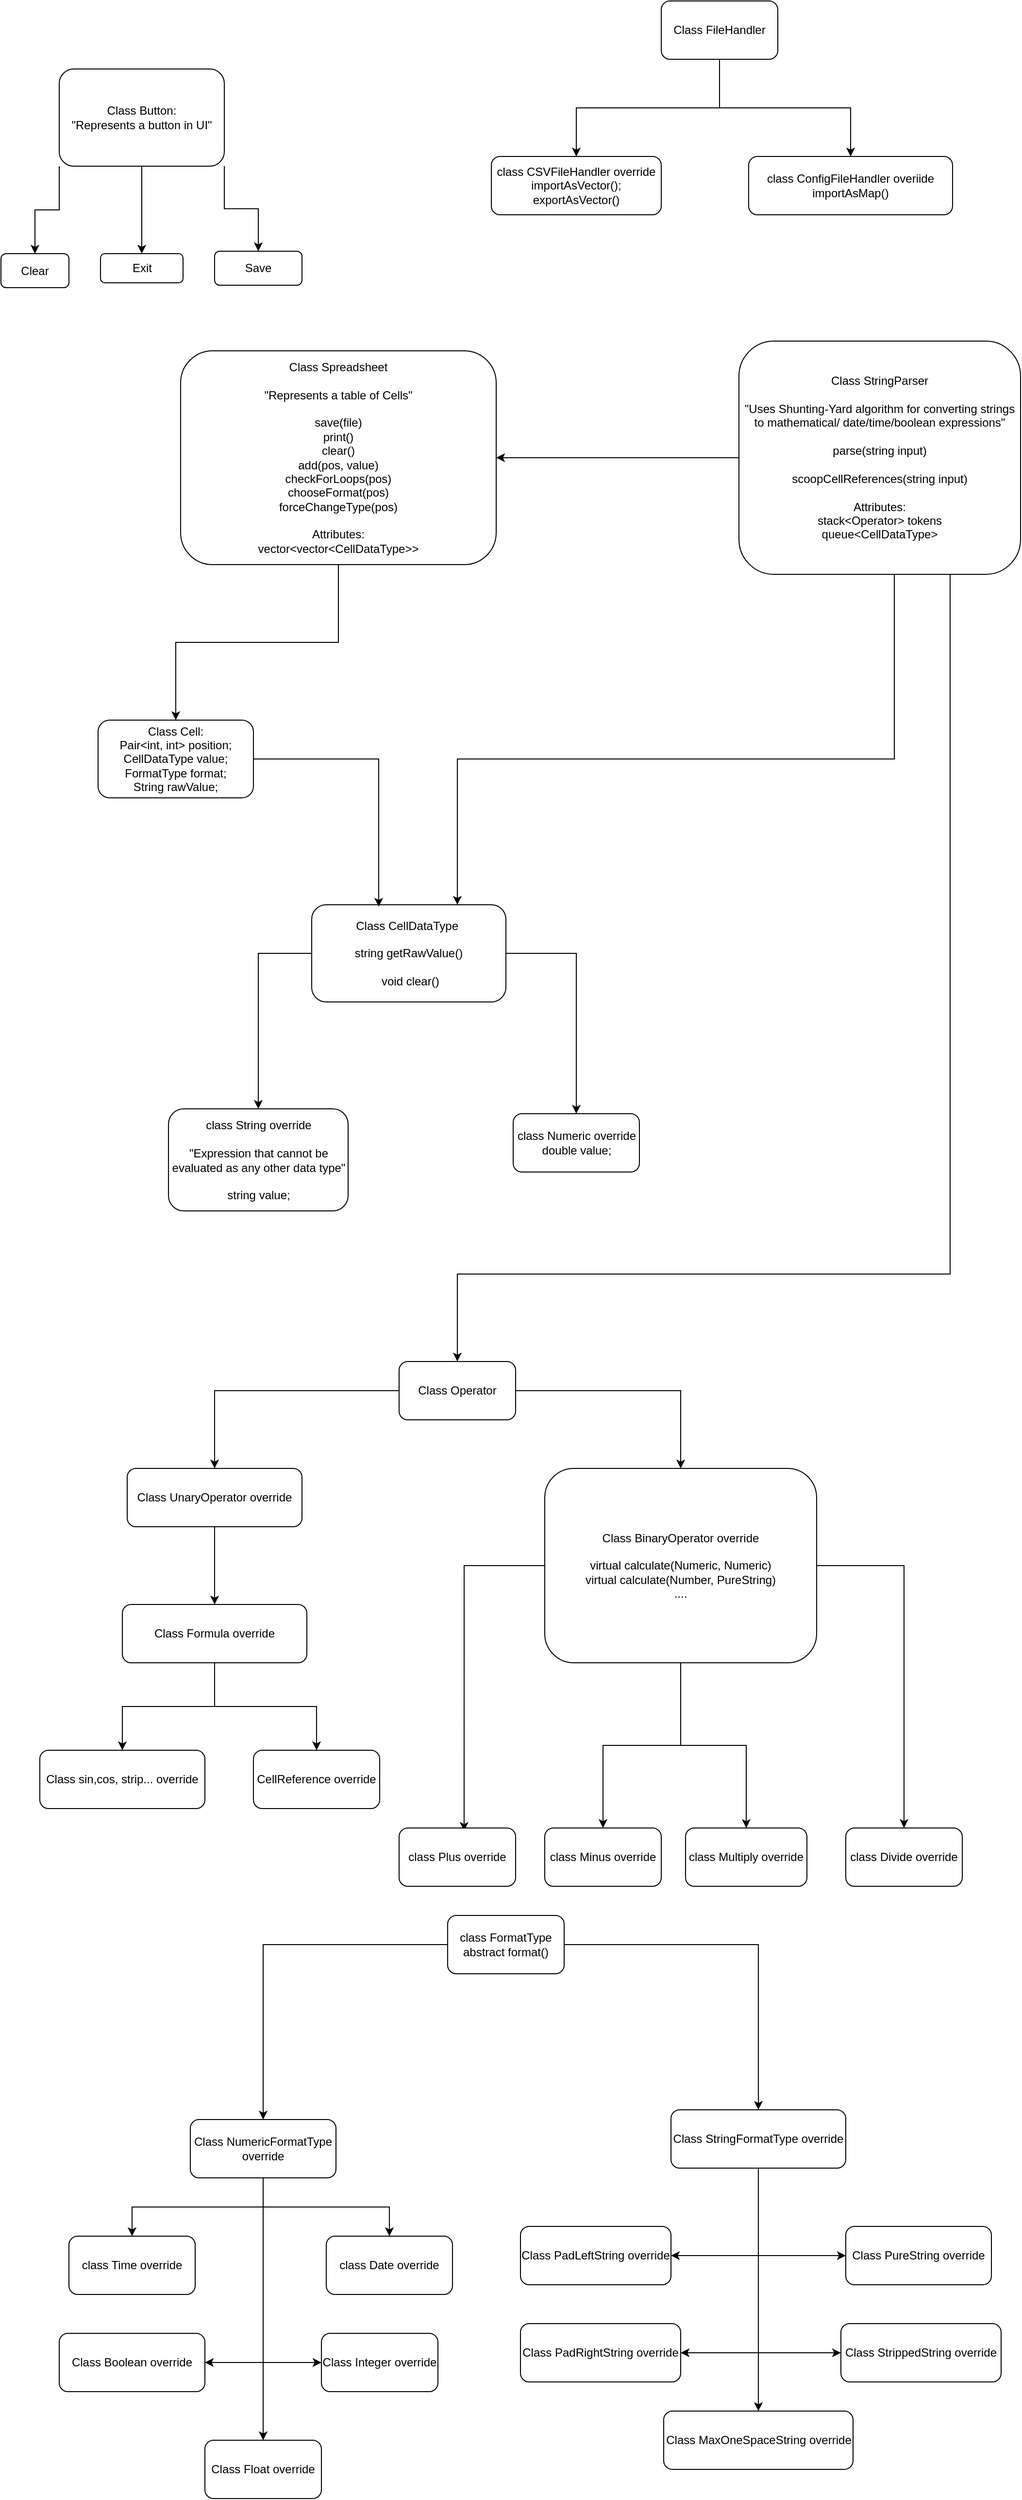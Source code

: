 <mxfile version="21.3.0" type="device" pages="2">
  <diagram id="R2lEEEUBdFMjLlhIrx00" name="Page-1">
    <mxGraphModel dx="1320" dy="779" grid="1" gridSize="10" guides="1" tooltips="1" connect="1" arrows="1" fold="1" page="1" pageScale="1" pageWidth="1100" pageHeight="850" math="0" shadow="0" extFonts="Permanent Marker^https://fonts.googleapis.com/css?family=Permanent+Marker">
      <root>
        <mxCell id="0" />
        <mxCell id="1" parent="0" />
        <mxCell id="J_76UupeG6wCFxkrGrsA-9" style="edgeStyle=orthogonalEdgeStyle;rounded=0;orthogonalLoop=1;jettySize=auto;html=1;" parent="1" source="WEN4GhjOL043aAa4Vbo3-2" target="WEN4GhjOL043aAa4Vbo3-5" edge="1">
          <mxGeometry relative="1" as="geometry">
            <Array as="points">
              <mxPoint x="940" y="800" />
              <mxPoint x="490" y="800" />
            </Array>
          </mxGeometry>
        </mxCell>
        <mxCell id="2pHAMFMVJt9wwg3rpD-7-31" style="edgeStyle=orthogonalEdgeStyle;rounded=0;orthogonalLoop=1;jettySize=auto;html=1;entryX=1;entryY=0.5;entryDx=0;entryDy=0;" parent="1" source="WEN4GhjOL043aAa4Vbo3-2" target="I5R2w2ZqIjQvtkFh19IB-11" edge="1">
          <mxGeometry relative="1" as="geometry" />
        </mxCell>
        <mxCell id="2pHAMFMVJt9wwg3rpD-7-35" style="edgeStyle=orthogonalEdgeStyle;rounded=0;orthogonalLoop=1;jettySize=auto;html=1;exitX=0.75;exitY=1;exitDx=0;exitDy=0;" parent="1" source="WEN4GhjOL043aAa4Vbo3-2" target="2pHAMFMVJt9wwg3rpD-7-24" edge="1">
          <mxGeometry relative="1" as="geometry">
            <mxPoint x="1010" y="1090" as="targetPoint" />
            <Array as="points">
              <mxPoint x="998" y="1330" />
            </Array>
          </mxGeometry>
        </mxCell>
        <mxCell id="WEN4GhjOL043aAa4Vbo3-2" value="Class StringParser&lt;br&gt;&lt;br&gt;&quot;Uses&amp;nbsp;Shunting-Yard algorithm for converting strings to mathematical/ date/time/boolean expressions&quot;&lt;br&gt;&lt;br&gt;parse(string input)&lt;br&gt;&lt;br&gt;scoopCellReferences(string input)&lt;br&gt;&lt;br&gt;Attributes:&lt;br&gt;stack&amp;lt;Operator&amp;gt; tokens&lt;br&gt;queue&amp;lt;CellDataType&amp;gt;&lt;br&gt;" style="rounded=1;whiteSpace=wrap;html=1;" parent="1" vertex="1">
          <mxGeometry x="780" y="370" width="290" height="240" as="geometry" />
        </mxCell>
        <mxCell id="I5R2w2ZqIjQvtkFh19IB-2" style="edgeStyle=orthogonalEdgeStyle;rounded=0;orthogonalLoop=1;jettySize=auto;html=1;entryX=0.5;entryY=0;entryDx=0;entryDy=0;" parent="1" source="WEN4GhjOL043aAa4Vbo3-5" target="WEN4GhjOL043aAa4Vbo3-6" edge="1">
          <mxGeometry relative="1" as="geometry">
            <Array as="points">
              <mxPoint x="285" y="1000" />
            </Array>
          </mxGeometry>
        </mxCell>
        <mxCell id="2pHAMFMVJt9wwg3rpD-7-30" style="edgeStyle=orthogonalEdgeStyle;rounded=0;orthogonalLoop=1;jettySize=auto;html=1;entryX=0.5;entryY=0;entryDx=0;entryDy=0;" parent="1" source="WEN4GhjOL043aAa4Vbo3-5" target="WEN4GhjOL043aAa4Vbo3-8" edge="1">
          <mxGeometry relative="1" as="geometry" />
        </mxCell>
        <mxCell id="WEN4GhjOL043aAa4Vbo3-5" value="Class CellDataType&amp;nbsp;&lt;br&gt;&lt;br&gt;string getRawValue()&lt;br&gt;&lt;br&gt;&lt;span style=&quot;white-space: pre;&quot;&gt; &lt;/span&gt;void clear()" style="rounded=1;whiteSpace=wrap;html=1;" parent="1" vertex="1">
          <mxGeometry x="340" y="950" width="200" height="100" as="geometry" />
        </mxCell>
        <mxCell id="WEN4GhjOL043aAa4Vbo3-6" value="class String override&lt;br&gt;&lt;br&gt;&quot;Expression that cannot be evaluated as any other data type&quot;&lt;br&gt;&lt;br&gt;string value;" style="rounded=1;whiteSpace=wrap;html=1;" parent="1" vertex="1">
          <mxGeometry x="192.5" y="1160" width="185" height="105" as="geometry" />
        </mxCell>
        <mxCell id="WEN4GhjOL043aAa4Vbo3-8" value="class Numeric override&lt;br&gt;double value;" style="rounded=1;whiteSpace=wrap;html=1;" parent="1" vertex="1">
          <mxGeometry x="547.5" y="1165" width="130" height="60" as="geometry" />
        </mxCell>
        <mxCell id="WEN4GhjOL043aAa4Vbo3-10" value="class Date override" style="rounded=1;whiteSpace=wrap;html=1;" parent="1" vertex="1">
          <mxGeometry x="355" y="2320" width="130" height="60" as="geometry" />
        </mxCell>
        <mxCell id="WEN4GhjOL043aAa4Vbo3-12" value="class Time override" style="rounded=1;whiteSpace=wrap;html=1;" parent="1" vertex="1">
          <mxGeometry x="90" y="2320" width="130" height="60" as="geometry" />
        </mxCell>
        <mxCell id="WEN4GhjOL043aAa4Vbo3-15" value="Class Boolean override" style="rounded=1;whiteSpace=wrap;html=1;" parent="1" vertex="1">
          <mxGeometry x="80" y="2420" width="150" height="60" as="geometry" />
        </mxCell>
        <mxCell id="I5R2w2ZqIjQvtkFh19IB-9" style="edgeStyle=orthogonalEdgeStyle;rounded=0;orthogonalLoop=1;jettySize=auto;html=1;" parent="1" source="I5R2w2ZqIjQvtkFh19IB-7" target="I5R2w2ZqIjQvtkFh19IB-10" edge="1">
          <mxGeometry relative="1" as="geometry">
            <mxPoint x="195" y="1810" as="targetPoint" />
          </mxGeometry>
        </mxCell>
        <mxCell id="2pHAMFMVJt9wwg3rpD-7-29" style="edgeStyle=orthogonalEdgeStyle;rounded=0;orthogonalLoop=1;jettySize=auto;html=1;entryX=0.5;entryY=0;entryDx=0;entryDy=0;" parent="1" source="I5R2w2ZqIjQvtkFh19IB-7" target="J_76UupeG6wCFxkrGrsA-2" edge="1">
          <mxGeometry relative="1" as="geometry" />
        </mxCell>
        <mxCell id="I5R2w2ZqIjQvtkFh19IB-7" value="Class Formula override" style="rounded=1;whiteSpace=wrap;html=1;" parent="1" vertex="1">
          <mxGeometry x="145" y="1670" width="190" height="60" as="geometry" />
        </mxCell>
        <mxCell id="I5R2w2ZqIjQvtkFh19IB-10" value="Class sin,cos, strip... override" style="rounded=1;whiteSpace=wrap;html=1;" parent="1" vertex="1">
          <mxGeometry x="60" y="1820" width="170" height="60" as="geometry" />
        </mxCell>
        <mxCell id="J_76UupeG6wCFxkrGrsA-6" style="edgeStyle=orthogonalEdgeStyle;rounded=0;orthogonalLoop=1;jettySize=auto;html=1;entryX=0.5;entryY=0;entryDx=0;entryDy=0;" parent="1" source="I5R2w2ZqIjQvtkFh19IB-11" target="sn9tBogoGAwXLFoN6Kv8-8" edge="1">
          <mxGeometry relative="1" as="geometry" />
        </mxCell>
        <mxCell id="I5R2w2ZqIjQvtkFh19IB-11" value="Class Spreadsheet&lt;br&gt;&lt;br&gt;&quot;Represents a table of Cells&quot;&lt;br&gt;&lt;br&gt;save(file)&lt;br&gt;print()&lt;br&gt;clear()&lt;br&gt;add(pos, value)&lt;br&gt;checkForLoops(pos)&lt;br&gt;chooseFormat(pos)&lt;br&gt;forceChangeType(pos)&lt;br&gt;&lt;br&gt;Attributes:&lt;br&gt;vector&amp;lt;vector&amp;lt;CellDataType&amp;gt;&amp;gt;" style="rounded=1;whiteSpace=wrap;html=1;" parent="1" vertex="1">
          <mxGeometry x="205" y="380" width="325" height="220" as="geometry" />
        </mxCell>
        <mxCell id="sn9tBogoGAwXLFoN6Kv8-2" style="edgeStyle=orthogonalEdgeStyle;rounded=0;orthogonalLoop=1;jettySize=auto;html=1;" parent="1" source="sn9tBogoGAwXLFoN6Kv8-1" target="sn9tBogoGAwXLFoN6Kv8-3" edge="1">
          <mxGeometry relative="1" as="geometry">
            <mxPoint x="165" y="280" as="targetPoint" />
          </mxGeometry>
        </mxCell>
        <mxCell id="sn9tBogoGAwXLFoN6Kv8-5" style="edgeStyle=orthogonalEdgeStyle;rounded=0;orthogonalLoop=1;jettySize=auto;html=1;exitX=1;exitY=1;exitDx=0;exitDy=0;" parent="1" source="sn9tBogoGAwXLFoN6Kv8-1" target="sn9tBogoGAwXLFoN6Kv8-4" edge="1">
          <mxGeometry relative="1" as="geometry" />
        </mxCell>
        <mxCell id="sn9tBogoGAwXLFoN6Kv8-7" style="edgeStyle=orthogonalEdgeStyle;rounded=0;orthogonalLoop=1;jettySize=auto;html=1;exitX=0;exitY=1;exitDx=0;exitDy=0;entryX=0.5;entryY=0;entryDx=0;entryDy=0;" parent="1" source="sn9tBogoGAwXLFoN6Kv8-1" target="sn9tBogoGAwXLFoN6Kv8-6" edge="1">
          <mxGeometry relative="1" as="geometry" />
        </mxCell>
        <mxCell id="sn9tBogoGAwXLFoN6Kv8-1" value="Class Button:&lt;br&gt;&quot;Represents a button in UI&quot;" style="rounded=1;whiteSpace=wrap;html=1;" parent="1" vertex="1">
          <mxGeometry x="80" y="90" width="170" height="100" as="geometry" />
        </mxCell>
        <mxCell id="sn9tBogoGAwXLFoN6Kv8-3" value="Exit" style="rounded=1;whiteSpace=wrap;html=1;" parent="1" vertex="1">
          <mxGeometry x="122.5" y="280" width="85" height="30" as="geometry" />
        </mxCell>
        <mxCell id="sn9tBogoGAwXLFoN6Kv8-4" value="Save" style="rounded=1;whiteSpace=wrap;html=1;" parent="1" vertex="1">
          <mxGeometry x="240" y="277.5" width="90" height="35" as="geometry" />
        </mxCell>
        <mxCell id="sn9tBogoGAwXLFoN6Kv8-6" value="Clear" style="rounded=1;whiteSpace=wrap;html=1;" parent="1" vertex="1">
          <mxGeometry x="20" y="280" width="70" height="35" as="geometry" />
        </mxCell>
        <mxCell id="2pHAMFMVJt9wwg3rpD-7-33" style="edgeStyle=orthogonalEdgeStyle;rounded=0;orthogonalLoop=1;jettySize=auto;html=1;entryX=0.345;entryY=0.02;entryDx=0;entryDy=0;entryPerimeter=0;" parent="1" source="sn9tBogoGAwXLFoN6Kv8-8" target="WEN4GhjOL043aAa4Vbo3-5" edge="1">
          <mxGeometry relative="1" as="geometry" />
        </mxCell>
        <mxCell id="sn9tBogoGAwXLFoN6Kv8-8" value="Class Cell:&lt;br&gt;Pair&amp;lt;int, int&amp;gt; position;&lt;br&gt;CellDataType value;&lt;br&gt;FormatType format;&lt;br&gt;String rawValue;" style="rounded=1;whiteSpace=wrap;html=1;" parent="1" vertex="1">
          <mxGeometry x="120" y="760" width="160" height="80" as="geometry" />
        </mxCell>
        <mxCell id="J_76UupeG6wCFxkrGrsA-2" value="CellReference override" style="rounded=1;whiteSpace=wrap;html=1;" parent="1" vertex="1">
          <mxGeometry x="280" y="1820" width="130" height="60" as="geometry" />
        </mxCell>
        <mxCell id="J_76UupeG6wCFxkrGrsA-15" style="edgeStyle=orthogonalEdgeStyle;rounded=0;orthogonalLoop=1;jettySize=auto;html=1;entryX=0.558;entryY=0.05;entryDx=0;entryDy=0;entryPerimeter=0;" parent="1" source="J_76UupeG6wCFxkrGrsA-10" target="J_76UupeG6wCFxkrGrsA-11" edge="1">
          <mxGeometry relative="1" as="geometry" />
        </mxCell>
        <mxCell id="J_76UupeG6wCFxkrGrsA-16" style="edgeStyle=orthogonalEdgeStyle;rounded=0;orthogonalLoop=1;jettySize=auto;html=1;entryX=0.5;entryY=0;entryDx=0;entryDy=0;" parent="1" source="J_76UupeG6wCFxkrGrsA-10" target="J_76UupeG6wCFxkrGrsA-12" edge="1">
          <mxGeometry relative="1" as="geometry" />
        </mxCell>
        <mxCell id="J_76UupeG6wCFxkrGrsA-17" style="edgeStyle=orthogonalEdgeStyle;rounded=0;orthogonalLoop=1;jettySize=auto;html=1;entryX=0.5;entryY=0;entryDx=0;entryDy=0;" parent="1" source="J_76UupeG6wCFxkrGrsA-10" target="J_76UupeG6wCFxkrGrsA-13" edge="1">
          <mxGeometry relative="1" as="geometry" />
        </mxCell>
        <mxCell id="J_76UupeG6wCFxkrGrsA-18" style="edgeStyle=orthogonalEdgeStyle;rounded=0;orthogonalLoop=1;jettySize=auto;html=1;entryX=0.5;entryY=0;entryDx=0;entryDy=0;" parent="1" source="J_76UupeG6wCFxkrGrsA-10" target="J_76UupeG6wCFxkrGrsA-14" edge="1">
          <mxGeometry relative="1" as="geometry" />
        </mxCell>
        <mxCell id="J_76UupeG6wCFxkrGrsA-10" value="Class BinaryOperator override&lt;br&gt;&lt;br&gt;virtual calculate(Numeric, Numeric)&lt;br&gt;virtual calculate(Number, PureString)&lt;br&gt;...." style="rounded=1;whiteSpace=wrap;html=1;" parent="1" vertex="1">
          <mxGeometry x="580" y="1530" width="280" height="200" as="geometry" />
        </mxCell>
        <mxCell id="J_76UupeG6wCFxkrGrsA-11" value="class Plus override" style="rounded=1;whiteSpace=wrap;html=1;" parent="1" vertex="1">
          <mxGeometry x="430" y="1900" width="120" height="60" as="geometry" />
        </mxCell>
        <mxCell id="J_76UupeG6wCFxkrGrsA-12" value="class Minus override" style="rounded=1;whiteSpace=wrap;html=1;" parent="1" vertex="1">
          <mxGeometry x="580" y="1900" width="120" height="60" as="geometry" />
        </mxCell>
        <mxCell id="J_76UupeG6wCFxkrGrsA-13" value="class Multiply override" style="rounded=1;whiteSpace=wrap;html=1;" parent="1" vertex="1">
          <mxGeometry x="725" y="1900" width="125" height="60" as="geometry" />
        </mxCell>
        <mxCell id="J_76UupeG6wCFxkrGrsA-14" value="class Divide override" style="rounded=1;whiteSpace=wrap;html=1;" parent="1" vertex="1">
          <mxGeometry x="890" y="1900" width="120" height="60" as="geometry" />
        </mxCell>
        <mxCell id="J_76UupeG6wCFxkrGrsA-23" style="edgeStyle=orthogonalEdgeStyle;rounded=0;orthogonalLoop=1;jettySize=auto;html=1;" parent="1" source="J_76UupeG6wCFxkrGrsA-20" target="J_76UupeG6wCFxkrGrsA-21" edge="1">
          <mxGeometry relative="1" as="geometry" />
        </mxCell>
        <mxCell id="J_76UupeG6wCFxkrGrsA-24" style="edgeStyle=orthogonalEdgeStyle;rounded=0;orthogonalLoop=1;jettySize=auto;html=1;entryX=0.5;entryY=0;entryDx=0;entryDy=0;" parent="1" source="J_76UupeG6wCFxkrGrsA-20" target="J_76UupeG6wCFxkrGrsA-22" edge="1">
          <mxGeometry relative="1" as="geometry" />
        </mxCell>
        <mxCell id="J_76UupeG6wCFxkrGrsA-20" value="Class FileHandler" style="rounded=1;whiteSpace=wrap;html=1;" parent="1" vertex="1">
          <mxGeometry x="700" y="20" width="120" height="60" as="geometry" />
        </mxCell>
        <mxCell id="J_76UupeG6wCFxkrGrsA-21" value="class CSVFileHandler override&lt;br&gt;importAsVector();&lt;br&gt;exportAsVector()" style="rounded=1;whiteSpace=wrap;html=1;" parent="1" vertex="1">
          <mxGeometry x="525" y="180" width="175" height="60" as="geometry" />
        </mxCell>
        <mxCell id="J_76UupeG6wCFxkrGrsA-22" value="class ConfigFileHandler overiide&lt;br&gt;importAsMap()" style="rounded=1;whiteSpace=wrap;html=1;" parent="1" vertex="1">
          <mxGeometry x="790" y="180" width="210" height="60" as="geometry" />
        </mxCell>
        <mxCell id="2pHAMFMVJt9wwg3rpD-7-4" style="edgeStyle=orthogonalEdgeStyle;rounded=0;orthogonalLoop=1;jettySize=auto;html=1;entryX=0.5;entryY=0;entryDx=0;entryDy=0;" parent="1" source="2pHAMFMVJt9wwg3rpD-7-1" target="WEN4GhjOL043aAa4Vbo3-12" edge="1">
          <mxGeometry relative="1" as="geometry" />
        </mxCell>
        <mxCell id="2pHAMFMVJt9wwg3rpD-7-5" style="edgeStyle=orthogonalEdgeStyle;rounded=0;orthogonalLoop=1;jettySize=auto;html=1;entryX=0.5;entryY=0;entryDx=0;entryDy=0;" parent="1" source="2pHAMFMVJt9wwg3rpD-7-1" target="WEN4GhjOL043aAa4Vbo3-10" edge="1">
          <mxGeometry relative="1" as="geometry" />
        </mxCell>
        <mxCell id="2pHAMFMVJt9wwg3rpD-7-6" style="edgeStyle=orthogonalEdgeStyle;rounded=0;orthogonalLoop=1;jettySize=auto;html=1;entryX=1;entryY=0.5;entryDx=0;entryDy=0;" parent="1" source="2pHAMFMVJt9wwg3rpD-7-1" target="WEN4GhjOL043aAa4Vbo3-15" edge="1">
          <mxGeometry relative="1" as="geometry" />
        </mxCell>
        <mxCell id="2pHAMFMVJt9wwg3rpD-7-7" style="edgeStyle=orthogonalEdgeStyle;rounded=0;orthogonalLoop=1;jettySize=auto;html=1;exitX=0.5;exitY=1;exitDx=0;exitDy=0;entryX=0;entryY=0.5;entryDx=0;entryDy=0;" parent="1" source="2pHAMFMVJt9wwg3rpD-7-1" target="2pHAMFMVJt9wwg3rpD-7-2" edge="1">
          <mxGeometry relative="1" as="geometry" />
        </mxCell>
        <mxCell id="2pHAMFMVJt9wwg3rpD-7-8" style="edgeStyle=orthogonalEdgeStyle;rounded=0;orthogonalLoop=1;jettySize=auto;html=1;entryX=0.5;entryY=0;entryDx=0;entryDy=0;" parent="1" source="2pHAMFMVJt9wwg3rpD-7-1" target="2pHAMFMVJt9wwg3rpD-7-3" edge="1">
          <mxGeometry relative="1" as="geometry" />
        </mxCell>
        <mxCell id="2pHAMFMVJt9wwg3rpD-7-1" value="Class NumericFormatType&lt;br&gt;override" style="rounded=1;whiteSpace=wrap;html=1;" parent="1" vertex="1">
          <mxGeometry x="215" y="2200" width="150" height="60" as="geometry" />
        </mxCell>
        <mxCell id="2pHAMFMVJt9wwg3rpD-7-2" value="Class Integer override" style="rounded=1;whiteSpace=wrap;html=1;" parent="1" vertex="1">
          <mxGeometry x="350" y="2420" width="120" height="60" as="geometry" />
        </mxCell>
        <mxCell id="2pHAMFMVJt9wwg3rpD-7-3" value="Class Float override" style="rounded=1;whiteSpace=wrap;html=1;" parent="1" vertex="1">
          <mxGeometry x="230" y="2530" width="120" height="60" as="geometry" />
        </mxCell>
        <mxCell id="2pHAMFMVJt9wwg3rpD-7-10" style="edgeStyle=orthogonalEdgeStyle;rounded=0;orthogonalLoop=1;jettySize=auto;html=1;entryX=0.5;entryY=0;entryDx=0;entryDy=0;" parent="1" source="2pHAMFMVJt9wwg3rpD-7-9" target="2pHAMFMVJt9wwg3rpD-7-1" edge="1">
          <mxGeometry relative="1" as="geometry" />
        </mxCell>
        <mxCell id="2pHAMFMVJt9wwg3rpD-7-12" style="edgeStyle=orthogonalEdgeStyle;rounded=0;orthogonalLoop=1;jettySize=auto;html=1;" parent="1" source="2pHAMFMVJt9wwg3rpD-7-9" target="2pHAMFMVJt9wwg3rpD-7-11" edge="1">
          <mxGeometry relative="1" as="geometry" />
        </mxCell>
        <mxCell id="2pHAMFMVJt9wwg3rpD-7-9" value="class FormatType&lt;br&gt;abstract format()" style="rounded=1;whiteSpace=wrap;html=1;" parent="1" vertex="1">
          <mxGeometry x="480" y="1990" width="120" height="60" as="geometry" />
        </mxCell>
        <mxCell id="2pHAMFMVJt9wwg3rpD-7-18" style="edgeStyle=orthogonalEdgeStyle;rounded=0;orthogonalLoop=1;jettySize=auto;html=1;entryX=0;entryY=0.5;entryDx=0;entryDy=0;" parent="1" source="2pHAMFMVJt9wwg3rpD-7-11" target="2pHAMFMVJt9wwg3rpD-7-13" edge="1">
          <mxGeometry relative="1" as="geometry" />
        </mxCell>
        <mxCell id="2pHAMFMVJt9wwg3rpD-7-19" style="edgeStyle=orthogonalEdgeStyle;rounded=0;orthogonalLoop=1;jettySize=auto;html=1;entryX=1;entryY=0.5;entryDx=0;entryDy=0;" parent="1" source="2pHAMFMVJt9wwg3rpD-7-11" target="2pHAMFMVJt9wwg3rpD-7-14" edge="1">
          <mxGeometry relative="1" as="geometry" />
        </mxCell>
        <mxCell id="2pHAMFMVJt9wwg3rpD-7-20" style="edgeStyle=orthogonalEdgeStyle;rounded=0;orthogonalLoop=1;jettySize=auto;html=1;exitX=0.5;exitY=1;exitDx=0;exitDy=0;entryX=0;entryY=0.5;entryDx=0;entryDy=0;" parent="1" source="2pHAMFMVJt9wwg3rpD-7-11" target="2pHAMFMVJt9wwg3rpD-7-16" edge="1">
          <mxGeometry relative="1" as="geometry" />
        </mxCell>
        <mxCell id="2pHAMFMVJt9wwg3rpD-7-21" style="edgeStyle=orthogonalEdgeStyle;rounded=0;orthogonalLoop=1;jettySize=auto;html=1;entryX=1;entryY=0.5;entryDx=0;entryDy=0;" parent="1" source="2pHAMFMVJt9wwg3rpD-7-11" target="2pHAMFMVJt9wwg3rpD-7-15" edge="1">
          <mxGeometry relative="1" as="geometry" />
        </mxCell>
        <mxCell id="2pHAMFMVJt9wwg3rpD-7-22" style="edgeStyle=orthogonalEdgeStyle;rounded=0;orthogonalLoop=1;jettySize=auto;html=1;" parent="1" source="2pHAMFMVJt9wwg3rpD-7-11" target="2pHAMFMVJt9wwg3rpD-7-17" edge="1">
          <mxGeometry relative="1" as="geometry" />
        </mxCell>
        <mxCell id="2pHAMFMVJt9wwg3rpD-7-11" value="Class StringFormatType override" style="rounded=1;whiteSpace=wrap;html=1;" parent="1" vertex="1">
          <mxGeometry x="710" y="2190" width="180" height="60" as="geometry" />
        </mxCell>
        <mxCell id="2pHAMFMVJt9wwg3rpD-7-13" value="Class PureString override" style="rounded=1;whiteSpace=wrap;html=1;" parent="1" vertex="1">
          <mxGeometry x="890" y="2310" width="150" height="60" as="geometry" />
        </mxCell>
        <mxCell id="2pHAMFMVJt9wwg3rpD-7-14" value="Class PadLeftString override" style="rounded=1;whiteSpace=wrap;html=1;" parent="1" vertex="1">
          <mxGeometry x="555" y="2310" width="155" height="60" as="geometry" />
        </mxCell>
        <mxCell id="2pHAMFMVJt9wwg3rpD-7-15" value="Class PadRightString override" style="rounded=1;whiteSpace=wrap;html=1;" parent="1" vertex="1">
          <mxGeometry x="555" y="2410" width="165" height="60" as="geometry" />
        </mxCell>
        <mxCell id="2pHAMFMVJt9wwg3rpD-7-16" value="Class StrippedString override" style="rounded=1;whiteSpace=wrap;html=1;" parent="1" vertex="1">
          <mxGeometry x="885" y="2410" width="165" height="60" as="geometry" />
        </mxCell>
        <mxCell id="2pHAMFMVJt9wwg3rpD-7-17" value="Class MaxOneSpaceString override" style="rounded=1;whiteSpace=wrap;html=1;" parent="1" vertex="1">
          <mxGeometry x="702.5" y="2500" width="195" height="60" as="geometry" />
        </mxCell>
        <mxCell id="2pHAMFMVJt9wwg3rpD-7-25" style="edgeStyle=orthogonalEdgeStyle;rounded=0;orthogonalLoop=1;jettySize=auto;html=1;entryX=0.5;entryY=0;entryDx=0;entryDy=0;" parent="1" source="2pHAMFMVJt9wwg3rpD-7-24" target="J_76UupeG6wCFxkrGrsA-10" edge="1">
          <mxGeometry relative="1" as="geometry" />
        </mxCell>
        <mxCell id="2pHAMFMVJt9wwg3rpD-7-27" style="edgeStyle=orthogonalEdgeStyle;rounded=0;orthogonalLoop=1;jettySize=auto;html=1;entryX=0.5;entryY=0;entryDx=0;entryDy=0;" parent="1" source="2pHAMFMVJt9wwg3rpD-7-24" target="2pHAMFMVJt9wwg3rpD-7-26" edge="1">
          <mxGeometry relative="1" as="geometry" />
        </mxCell>
        <mxCell id="2pHAMFMVJt9wwg3rpD-7-24" value="Class Operator&lt;br&gt;" style="rounded=1;whiteSpace=wrap;html=1;" parent="1" vertex="1">
          <mxGeometry x="430" y="1420" width="120" height="60" as="geometry" />
        </mxCell>
        <mxCell id="2pHAMFMVJt9wwg3rpD-7-28" style="edgeStyle=orthogonalEdgeStyle;rounded=0;orthogonalLoop=1;jettySize=auto;html=1;entryX=0.5;entryY=0;entryDx=0;entryDy=0;" parent="1" source="2pHAMFMVJt9wwg3rpD-7-26" target="I5R2w2ZqIjQvtkFh19IB-7" edge="1">
          <mxGeometry relative="1" as="geometry" />
        </mxCell>
        <mxCell id="2pHAMFMVJt9wwg3rpD-7-26" value="Class UnaryOperator override" style="rounded=1;whiteSpace=wrap;html=1;" parent="1" vertex="1">
          <mxGeometry x="150" y="1530" width="180" height="60" as="geometry" />
        </mxCell>
      </root>
    </mxGraphModel>
  </diagram>
  <diagram id="slJyZLaG3actFjNdHa1Z" name="Page-2">
    <mxGraphModel dx="1320" dy="779" grid="1" gridSize="10" guides="1" tooltips="1" connect="1" arrows="1" fold="1" page="1" pageScale="1" pageWidth="850" pageHeight="1100" math="0" shadow="0">
      <root>
        <mxCell id="0" />
        <mxCell id="1" parent="0" />
      </root>
    </mxGraphModel>
  </diagram>
</mxfile>
